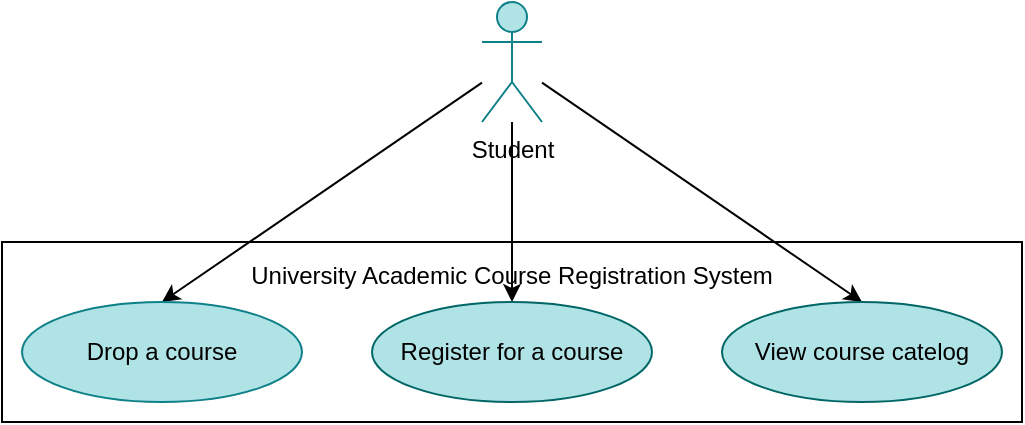 <mxfile>
    <diagram id="EO1EWTtvM8XY-C_sYLHq" name="Page-1">
        <mxGraphModel dx="576" dy="440" grid="1" gridSize="10" guides="1" tooltips="1" connect="1" arrows="1" fold="1" page="1" pageScale="1" pageWidth="850" pageHeight="1100" math="0" shadow="0">
            <root>
                <mxCell id="0"/>
                <mxCell id="1" parent="0"/>
                <mxCell id="2" value="University Academic Course Registration System&lt;br&gt;&amp;nbsp;&lt;br&gt;&lt;br&gt;&lt;br&gt;&lt;br&gt;" style="rounded=0;whiteSpace=wrap;html=1;" vertex="1" parent="1">
                    <mxGeometry x="160" y="250" width="510" height="90" as="geometry"/>
                </mxCell>
                <mxCell id="3" style="edgeStyle=none;html=1;entryX=0.5;entryY=0;entryDx=0;entryDy=0;" edge="1" parent="1" source="6" target="7">
                    <mxGeometry relative="1" as="geometry"/>
                </mxCell>
                <mxCell id="4" style="edgeStyle=none;html=1;entryX=0.5;entryY=0;entryDx=0;entryDy=0;" edge="1" parent="1" source="6" target="8">
                    <mxGeometry relative="1" as="geometry"/>
                </mxCell>
                <mxCell id="5" style="edgeStyle=none;html=1;entryX=0.5;entryY=0;entryDx=0;entryDy=0;" edge="1" parent="1" source="6" target="9">
                    <mxGeometry relative="1" as="geometry"/>
                </mxCell>
                <mxCell id="6" value="Student" style="shape=umlActor;verticalLabelPosition=bottom;verticalAlign=top;html=1;outlineConnect=0;fillColor=#b0e3e6;strokeColor=#0e8088;" vertex="1" parent="1">
                    <mxGeometry x="400" y="130" width="30" height="60" as="geometry"/>
                </mxCell>
                <mxCell id="7" value="Drop a course" style="ellipse;whiteSpace=wrap;html=1;fillColor=#b0e3e6;strokeColor=#0e8088;fontColor=#000000;" vertex="1" parent="1">
                    <mxGeometry x="170" y="280" width="140" height="50" as="geometry"/>
                </mxCell>
                <mxCell id="8" value="Register for a course" style="ellipse;whiteSpace=wrap;html=1;fillColor=#b0e3e6;strokeColor=#006666;fontColor=#000000;" vertex="1" parent="1">
                    <mxGeometry x="345" y="280" width="140" height="50" as="geometry"/>
                </mxCell>
                <mxCell id="9" value="View course catelog" style="ellipse;whiteSpace=wrap;html=1;fillColor=#b0e3e6;strokeColor=#006666;fontColor=#000000;" vertex="1" parent="1">
                    <mxGeometry x="520" y="280" width="140" height="50" as="geometry"/>
                </mxCell>
            </root>
        </mxGraphModel>
    </diagram>
</mxfile>